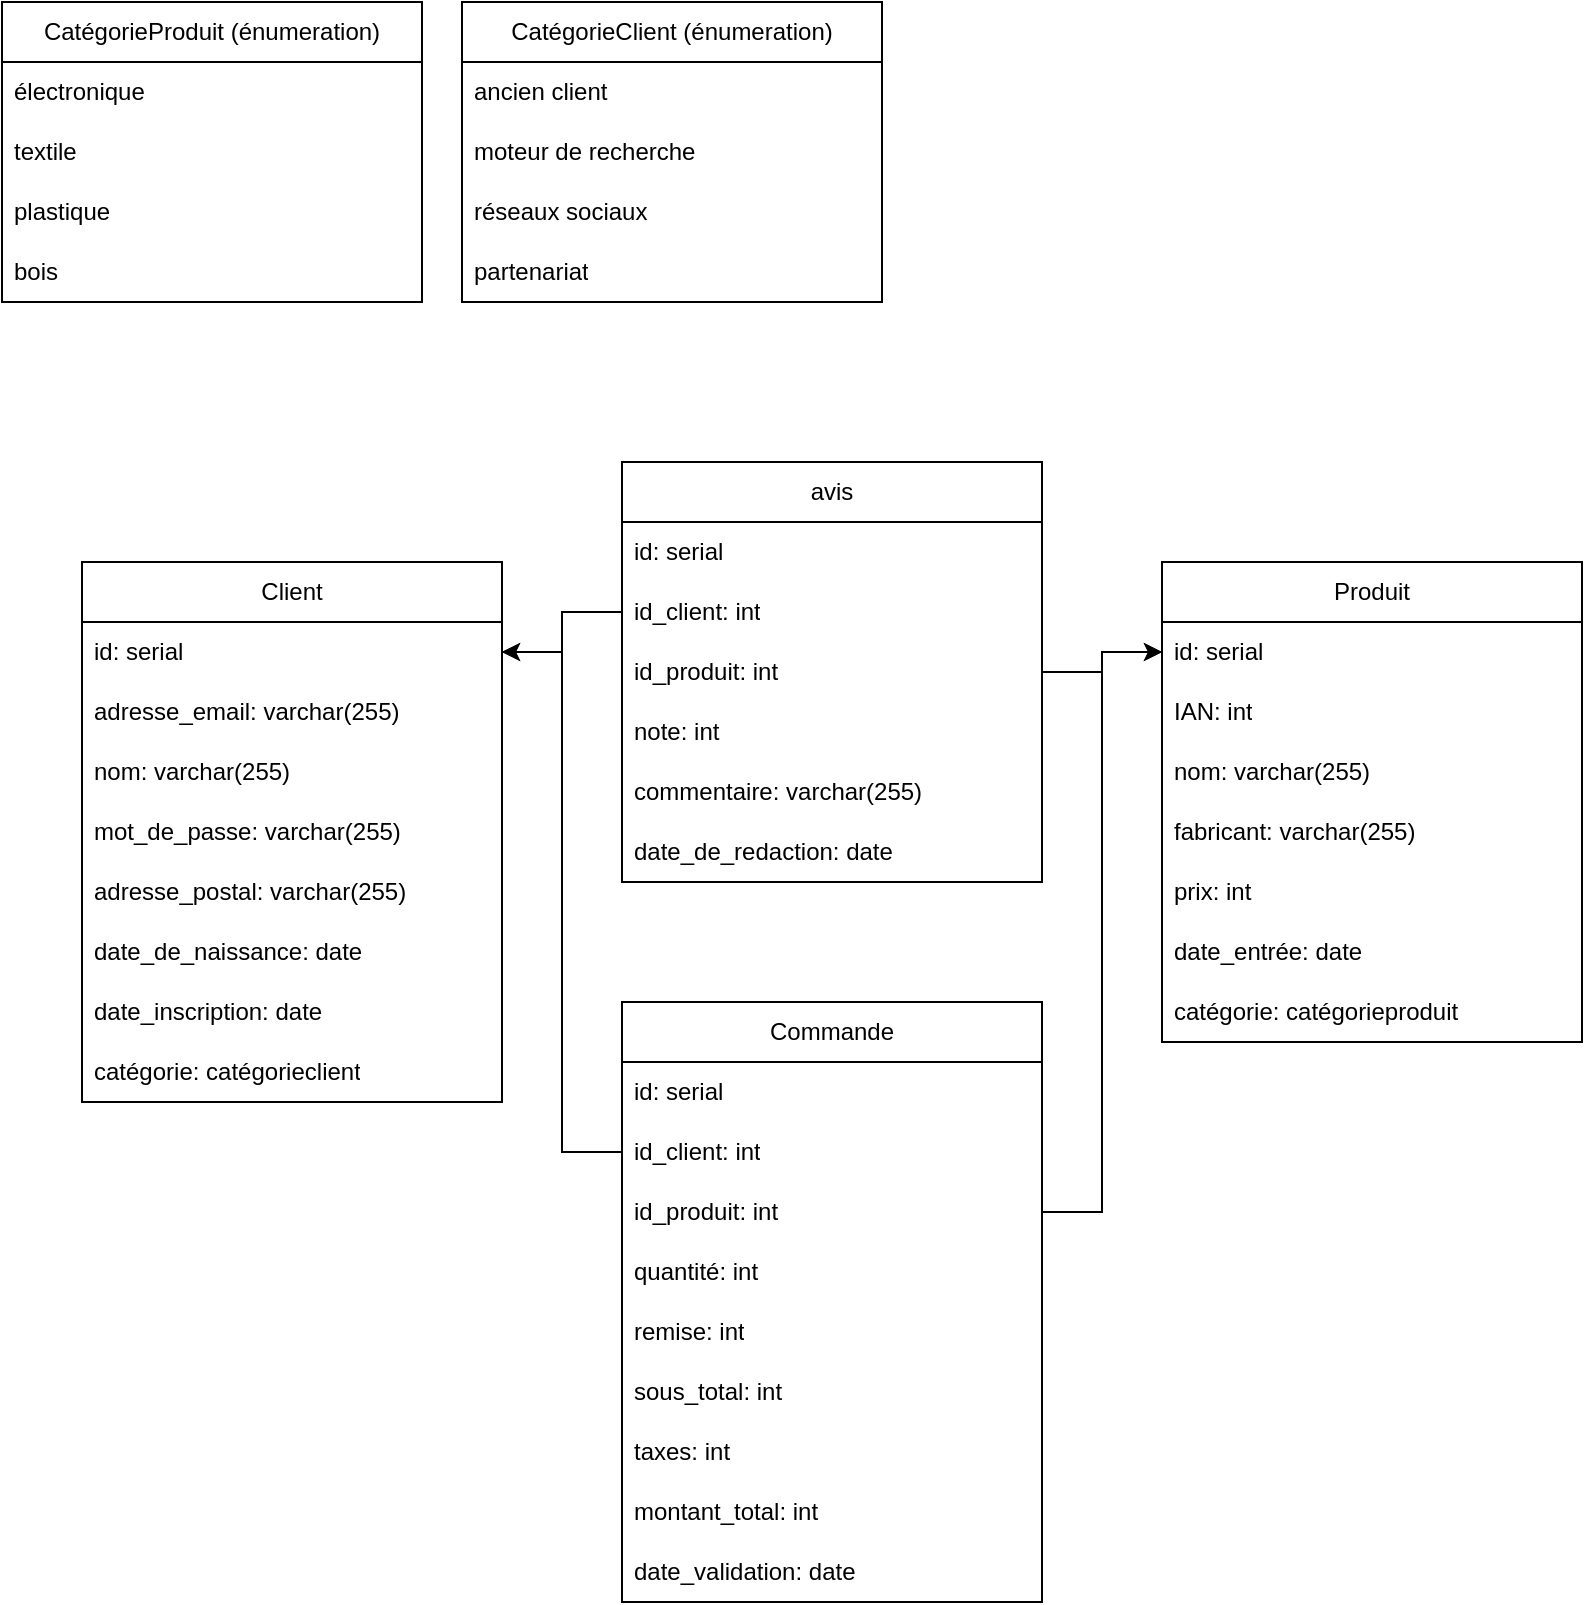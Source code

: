 <mxfile version="26.0.10">
  <diagram name="Page-1" id="LDcwx5D8v6Vm7dS6ijMt">
    <mxGraphModel dx="1418" dy="867" grid="1" gridSize="10" guides="1" tooltips="1" connect="1" arrows="1" fold="1" page="1" pageScale="1" pageWidth="827" pageHeight="1169" math="0" shadow="0">
      <root>
        <mxCell id="0" />
        <mxCell id="1" parent="0" />
        <mxCell id="twh0mkNMYv_s6yPnU_cw-5" value="Produit" style="swimlane;fontStyle=0;childLayout=stackLayout;horizontal=1;startSize=30;horizontalStack=0;resizeParent=1;resizeParentMax=0;resizeLast=0;collapsible=1;marginBottom=0;whiteSpace=wrap;html=1;" vertex="1" parent="1">
          <mxGeometry x="600" y="290" width="210" height="240" as="geometry">
            <mxRectangle x="270" y="310" width="60" height="30" as="alternateBounds" />
          </mxGeometry>
        </mxCell>
        <mxCell id="twh0mkNMYv_s6yPnU_cw-53" value="id: serial" style="text;strokeColor=none;fillColor=none;align=left;verticalAlign=middle;spacingLeft=4;spacingRight=4;overflow=hidden;points=[[0,0.5],[1,0.5]];portConstraint=eastwest;rotatable=0;whiteSpace=wrap;html=1;" vertex="1" parent="twh0mkNMYv_s6yPnU_cw-5">
          <mxGeometry y="30" width="210" height="30" as="geometry" />
        </mxCell>
        <mxCell id="twh0mkNMYv_s6yPnU_cw-7" value="IAN: int" style="text;strokeColor=none;fillColor=none;align=left;verticalAlign=middle;spacingLeft=4;spacingRight=4;overflow=hidden;points=[[0,0.5],[1,0.5]];portConstraint=eastwest;rotatable=0;whiteSpace=wrap;html=1;" vertex="1" parent="twh0mkNMYv_s6yPnU_cw-5">
          <mxGeometry y="60" width="210" height="30" as="geometry" />
        </mxCell>
        <mxCell id="twh0mkNMYv_s6yPnU_cw-6" value="nom: varchar(255)" style="text;strokeColor=none;fillColor=none;align=left;verticalAlign=middle;spacingLeft=4;spacingRight=4;overflow=hidden;points=[[0,0.5],[1,0.5]];portConstraint=eastwest;rotatable=0;whiteSpace=wrap;html=1;" vertex="1" parent="twh0mkNMYv_s6yPnU_cw-5">
          <mxGeometry y="90" width="210" height="30" as="geometry" />
        </mxCell>
        <mxCell id="twh0mkNMYv_s6yPnU_cw-8" value="fabricant: varchar(255)" style="text;strokeColor=none;fillColor=none;align=left;verticalAlign=middle;spacingLeft=4;spacingRight=4;overflow=hidden;points=[[0,0.5],[1,0.5]];portConstraint=eastwest;rotatable=0;whiteSpace=wrap;html=1;" vertex="1" parent="twh0mkNMYv_s6yPnU_cw-5">
          <mxGeometry y="120" width="210" height="30" as="geometry" />
        </mxCell>
        <mxCell id="twh0mkNMYv_s6yPnU_cw-17" value="prix: int" style="text;strokeColor=none;fillColor=none;align=left;verticalAlign=middle;spacingLeft=4;spacingRight=4;overflow=hidden;points=[[0,0.5],[1,0.5]];portConstraint=eastwest;rotatable=0;whiteSpace=wrap;html=1;" vertex="1" parent="twh0mkNMYv_s6yPnU_cw-5">
          <mxGeometry y="150" width="210" height="30" as="geometry" />
        </mxCell>
        <mxCell id="twh0mkNMYv_s6yPnU_cw-18" value="date_entrée: date" style="text;strokeColor=none;fillColor=none;align=left;verticalAlign=middle;spacingLeft=4;spacingRight=4;overflow=hidden;points=[[0,0.5],[1,0.5]];portConstraint=eastwest;rotatable=0;whiteSpace=wrap;html=1;" vertex="1" parent="twh0mkNMYv_s6yPnU_cw-5">
          <mxGeometry y="180" width="210" height="30" as="geometry" />
        </mxCell>
        <mxCell id="twh0mkNMYv_s6yPnU_cw-20" value="catégorie: catégorieproduit" style="text;strokeColor=none;fillColor=none;align=left;verticalAlign=middle;spacingLeft=4;spacingRight=4;overflow=hidden;points=[[0,0.5],[1,0.5]];portConstraint=eastwest;rotatable=0;whiteSpace=wrap;html=1;" vertex="1" parent="twh0mkNMYv_s6yPnU_cw-5">
          <mxGeometry y="210" width="210" height="30" as="geometry" />
        </mxCell>
        <mxCell id="twh0mkNMYv_s6yPnU_cw-9" value="CatégorieProduit (énumeration)" style="swimlane;fontStyle=0;childLayout=stackLayout;horizontal=1;startSize=30;horizontalStack=0;resizeParent=1;resizeParentMax=0;resizeLast=0;collapsible=1;marginBottom=0;whiteSpace=wrap;html=1;" vertex="1" parent="1">
          <mxGeometry x="20" y="10" width="210" height="150" as="geometry">
            <mxRectangle x="340" y="390" width="60" height="30" as="alternateBounds" />
          </mxGeometry>
        </mxCell>
        <mxCell id="twh0mkNMYv_s6yPnU_cw-10" value="électronique" style="text;strokeColor=none;fillColor=none;align=left;verticalAlign=middle;spacingLeft=4;spacingRight=4;overflow=hidden;points=[[0,0.5],[1,0.5]];portConstraint=eastwest;rotatable=0;whiteSpace=wrap;html=1;" vertex="1" parent="twh0mkNMYv_s6yPnU_cw-9">
          <mxGeometry y="30" width="210" height="30" as="geometry" />
        </mxCell>
        <mxCell id="twh0mkNMYv_s6yPnU_cw-11" value="textile" style="text;strokeColor=none;fillColor=none;align=left;verticalAlign=middle;spacingLeft=4;spacingRight=4;overflow=hidden;points=[[0,0.5],[1,0.5]];portConstraint=eastwest;rotatable=0;whiteSpace=wrap;html=1;" vertex="1" parent="twh0mkNMYv_s6yPnU_cw-9">
          <mxGeometry y="60" width="210" height="30" as="geometry" />
        </mxCell>
        <mxCell id="twh0mkNMYv_s6yPnU_cw-12" value="plastique" style="text;strokeColor=none;fillColor=none;align=left;verticalAlign=middle;spacingLeft=4;spacingRight=4;overflow=hidden;points=[[0,0.5],[1,0.5]];portConstraint=eastwest;rotatable=0;whiteSpace=wrap;html=1;" vertex="1" parent="twh0mkNMYv_s6yPnU_cw-9">
          <mxGeometry y="90" width="210" height="30" as="geometry" />
        </mxCell>
        <mxCell id="twh0mkNMYv_s6yPnU_cw-19" value="bois" style="text;strokeColor=none;fillColor=none;align=left;verticalAlign=middle;spacingLeft=4;spacingRight=4;overflow=hidden;points=[[0,0.5],[1,0.5]];portConstraint=eastwest;rotatable=0;whiteSpace=wrap;html=1;" vertex="1" parent="twh0mkNMYv_s6yPnU_cw-9">
          <mxGeometry y="120" width="210" height="30" as="geometry" />
        </mxCell>
        <mxCell id="twh0mkNMYv_s6yPnU_cw-21" value="CatégorieClient (énumeration)" style="swimlane;fontStyle=0;childLayout=stackLayout;horizontal=1;startSize=30;horizontalStack=0;resizeParent=1;resizeParentMax=0;resizeLast=0;collapsible=1;marginBottom=0;whiteSpace=wrap;html=1;" vertex="1" parent="1">
          <mxGeometry x="250" y="10" width="210" height="150" as="geometry">
            <mxRectangle x="340" y="390" width="60" height="30" as="alternateBounds" />
          </mxGeometry>
        </mxCell>
        <mxCell id="twh0mkNMYv_s6yPnU_cw-22" value="ancien client" style="text;strokeColor=none;fillColor=none;align=left;verticalAlign=middle;spacingLeft=4;spacingRight=4;overflow=hidden;points=[[0,0.5],[1,0.5]];portConstraint=eastwest;rotatable=0;whiteSpace=wrap;html=1;" vertex="1" parent="twh0mkNMYv_s6yPnU_cw-21">
          <mxGeometry y="30" width="210" height="30" as="geometry" />
        </mxCell>
        <mxCell id="twh0mkNMYv_s6yPnU_cw-23" value="moteur de recherche" style="text;strokeColor=none;fillColor=none;align=left;verticalAlign=middle;spacingLeft=4;spacingRight=4;overflow=hidden;points=[[0,0.5],[1,0.5]];portConstraint=eastwest;rotatable=0;whiteSpace=wrap;html=1;" vertex="1" parent="twh0mkNMYv_s6yPnU_cw-21">
          <mxGeometry y="60" width="210" height="30" as="geometry" />
        </mxCell>
        <mxCell id="twh0mkNMYv_s6yPnU_cw-24" value="réseaux sociaux" style="text;strokeColor=none;fillColor=none;align=left;verticalAlign=middle;spacingLeft=4;spacingRight=4;overflow=hidden;points=[[0,0.5],[1,0.5]];portConstraint=eastwest;rotatable=0;whiteSpace=wrap;html=1;" vertex="1" parent="twh0mkNMYv_s6yPnU_cw-21">
          <mxGeometry y="90" width="210" height="30" as="geometry" />
        </mxCell>
        <mxCell id="twh0mkNMYv_s6yPnU_cw-25" value="partenariat" style="text;strokeColor=none;fillColor=none;align=left;verticalAlign=middle;spacingLeft=4;spacingRight=4;overflow=hidden;points=[[0,0.5],[1,0.5]];portConstraint=eastwest;rotatable=0;whiteSpace=wrap;html=1;" vertex="1" parent="twh0mkNMYv_s6yPnU_cw-21">
          <mxGeometry y="120" width="210" height="30" as="geometry" />
        </mxCell>
        <mxCell id="twh0mkNMYv_s6yPnU_cw-26" value="Client" style="swimlane;fontStyle=0;childLayout=stackLayout;horizontal=1;startSize=30;horizontalStack=0;resizeParent=1;resizeParentMax=0;resizeLast=0;collapsible=1;marginBottom=0;whiteSpace=wrap;html=1;" vertex="1" parent="1">
          <mxGeometry x="60" y="290" width="210" height="270" as="geometry">
            <mxRectangle x="270" y="310" width="60" height="30" as="alternateBounds" />
          </mxGeometry>
        </mxCell>
        <mxCell id="twh0mkNMYv_s6yPnU_cw-28" value="id: serial" style="text;strokeColor=none;fillColor=none;align=left;verticalAlign=middle;spacingLeft=4;spacingRight=4;overflow=hidden;points=[[0,0.5],[1,0.5]];portConstraint=eastwest;rotatable=0;whiteSpace=wrap;html=1;" vertex="1" parent="twh0mkNMYv_s6yPnU_cw-26">
          <mxGeometry y="30" width="210" height="30" as="geometry" />
        </mxCell>
        <mxCell id="twh0mkNMYv_s6yPnU_cw-51" value="adresse_email: varchar(255)" style="text;strokeColor=none;fillColor=none;align=left;verticalAlign=middle;spacingLeft=4;spacingRight=4;overflow=hidden;points=[[0,0.5],[1,0.5]];portConstraint=eastwest;rotatable=0;whiteSpace=wrap;html=1;" vertex="1" parent="twh0mkNMYv_s6yPnU_cw-26">
          <mxGeometry y="60" width="210" height="30" as="geometry" />
        </mxCell>
        <mxCell id="twh0mkNMYv_s6yPnU_cw-27" value="nom: varchar(255)" style="text;strokeColor=none;fillColor=none;align=left;verticalAlign=middle;spacingLeft=4;spacingRight=4;overflow=hidden;points=[[0,0.5],[1,0.5]];portConstraint=eastwest;rotatable=0;whiteSpace=wrap;html=1;" vertex="1" parent="twh0mkNMYv_s6yPnU_cw-26">
          <mxGeometry y="90" width="210" height="30" as="geometry" />
        </mxCell>
        <mxCell id="twh0mkNMYv_s6yPnU_cw-29" value="mot_de_passe: varchar(255)" style="text;strokeColor=none;fillColor=none;align=left;verticalAlign=middle;spacingLeft=4;spacingRight=4;overflow=hidden;points=[[0,0.5],[1,0.5]];portConstraint=eastwest;rotatable=0;whiteSpace=wrap;html=1;" vertex="1" parent="twh0mkNMYv_s6yPnU_cw-26">
          <mxGeometry y="120" width="210" height="30" as="geometry" />
        </mxCell>
        <mxCell id="twh0mkNMYv_s6yPnU_cw-30" value="adresse_postal: varchar(255)" style="text;strokeColor=none;fillColor=none;align=left;verticalAlign=middle;spacingLeft=4;spacingRight=4;overflow=hidden;points=[[0,0.5],[1,0.5]];portConstraint=eastwest;rotatable=0;whiteSpace=wrap;html=1;" vertex="1" parent="twh0mkNMYv_s6yPnU_cw-26">
          <mxGeometry y="150" width="210" height="30" as="geometry" />
        </mxCell>
        <mxCell id="twh0mkNMYv_s6yPnU_cw-31" value="date_de_naissance: date" style="text;strokeColor=none;fillColor=none;align=left;verticalAlign=middle;spacingLeft=4;spacingRight=4;overflow=hidden;points=[[0,0.5],[1,0.5]];portConstraint=eastwest;rotatable=0;whiteSpace=wrap;html=1;" vertex="1" parent="twh0mkNMYv_s6yPnU_cw-26">
          <mxGeometry y="180" width="210" height="30" as="geometry" />
        </mxCell>
        <mxCell id="twh0mkNMYv_s6yPnU_cw-32" value="date_inscription: date" style="text;strokeColor=none;fillColor=none;align=left;verticalAlign=middle;spacingLeft=4;spacingRight=4;overflow=hidden;points=[[0,0.5],[1,0.5]];portConstraint=eastwest;rotatable=0;whiteSpace=wrap;html=1;" vertex="1" parent="twh0mkNMYv_s6yPnU_cw-26">
          <mxGeometry y="210" width="210" height="30" as="geometry" />
        </mxCell>
        <mxCell id="twh0mkNMYv_s6yPnU_cw-40" value="catégorie: catégorieclient" style="text;strokeColor=none;fillColor=none;align=left;verticalAlign=middle;spacingLeft=4;spacingRight=4;overflow=hidden;points=[[0,0.5],[1,0.5]];portConstraint=eastwest;rotatable=0;whiteSpace=wrap;html=1;" vertex="1" parent="twh0mkNMYv_s6yPnU_cw-26">
          <mxGeometry y="240" width="210" height="30" as="geometry" />
        </mxCell>
        <mxCell id="twh0mkNMYv_s6yPnU_cw-33" value="avis" style="swimlane;fontStyle=0;childLayout=stackLayout;horizontal=1;startSize=30;horizontalStack=0;resizeParent=1;resizeParentMax=0;resizeLast=0;collapsible=1;marginBottom=0;whiteSpace=wrap;html=1;" vertex="1" parent="1">
          <mxGeometry x="330" y="240" width="210" height="210" as="geometry">
            <mxRectangle x="270" y="310" width="60" height="30" as="alternateBounds" />
          </mxGeometry>
        </mxCell>
        <mxCell id="twh0mkNMYv_s6yPnU_cw-52" value="id: serial" style="text;strokeColor=none;fillColor=none;align=left;verticalAlign=middle;spacingLeft=4;spacingRight=4;overflow=hidden;points=[[0,0.5],[1,0.5]];portConstraint=eastwest;rotatable=0;whiteSpace=wrap;html=1;" vertex="1" parent="twh0mkNMYv_s6yPnU_cw-33">
          <mxGeometry y="30" width="210" height="30" as="geometry" />
        </mxCell>
        <mxCell id="twh0mkNMYv_s6yPnU_cw-35" value="id_client: int" style="text;strokeColor=none;fillColor=none;align=left;verticalAlign=middle;spacingLeft=4;spacingRight=4;overflow=hidden;points=[[0,0.5],[1,0.5]];portConstraint=eastwest;rotatable=0;whiteSpace=wrap;html=1;" vertex="1" parent="twh0mkNMYv_s6yPnU_cw-33">
          <mxGeometry y="60" width="210" height="30" as="geometry" />
        </mxCell>
        <mxCell id="twh0mkNMYv_s6yPnU_cw-48" value="id_produit: int" style="text;strokeColor=none;fillColor=none;align=left;verticalAlign=middle;spacingLeft=4;spacingRight=4;overflow=hidden;points=[[0,0.5],[1,0.5]];portConstraint=eastwest;rotatable=0;whiteSpace=wrap;html=1;" vertex="1" parent="twh0mkNMYv_s6yPnU_cw-33">
          <mxGeometry y="90" width="210" height="30" as="geometry" />
        </mxCell>
        <mxCell id="twh0mkNMYv_s6yPnU_cw-37" value="note: int" style="text;strokeColor=none;fillColor=none;align=left;verticalAlign=middle;spacingLeft=4;spacingRight=4;overflow=hidden;points=[[0,0.5],[1,0.5]];portConstraint=eastwest;rotatable=0;whiteSpace=wrap;html=1;" vertex="1" parent="twh0mkNMYv_s6yPnU_cw-33">
          <mxGeometry y="120" width="210" height="30" as="geometry" />
        </mxCell>
        <mxCell id="twh0mkNMYv_s6yPnU_cw-36" value="commentaire: varchar(255)" style="text;strokeColor=none;fillColor=none;align=left;verticalAlign=middle;spacingLeft=4;spacingRight=4;overflow=hidden;points=[[0,0.5],[1,0.5]];portConstraint=eastwest;rotatable=0;whiteSpace=wrap;html=1;" vertex="1" parent="twh0mkNMYv_s6yPnU_cw-33">
          <mxGeometry y="150" width="210" height="30" as="geometry" />
        </mxCell>
        <mxCell id="twh0mkNMYv_s6yPnU_cw-38" value="date_de_redaction: date" style="text;strokeColor=none;fillColor=none;align=left;verticalAlign=middle;spacingLeft=4;spacingRight=4;overflow=hidden;points=[[0,0.5],[1,0.5]];portConstraint=eastwest;rotatable=0;whiteSpace=wrap;html=1;" vertex="1" parent="twh0mkNMYv_s6yPnU_cw-33">
          <mxGeometry y="180" width="210" height="30" as="geometry" />
        </mxCell>
        <mxCell id="twh0mkNMYv_s6yPnU_cw-41" value="Commande" style="swimlane;fontStyle=0;childLayout=stackLayout;horizontal=1;startSize=30;horizontalStack=0;resizeParent=1;resizeParentMax=0;resizeLast=0;collapsible=1;marginBottom=0;whiteSpace=wrap;html=1;" vertex="1" parent="1">
          <mxGeometry x="330" y="510" width="210" height="300" as="geometry">
            <mxRectangle x="270" y="310" width="60" height="30" as="alternateBounds" />
          </mxGeometry>
        </mxCell>
        <mxCell id="twh0mkNMYv_s6yPnU_cw-54" value="id: serial" style="text;strokeColor=none;fillColor=none;align=left;verticalAlign=middle;spacingLeft=4;spacingRight=4;overflow=hidden;points=[[0,0.5],[1,0.5]];portConstraint=eastwest;rotatable=0;whiteSpace=wrap;html=1;" vertex="1" parent="twh0mkNMYv_s6yPnU_cw-41">
          <mxGeometry y="30" width="210" height="30" as="geometry" />
        </mxCell>
        <mxCell id="twh0mkNMYv_s6yPnU_cw-42" value="id_client: int" style="text;strokeColor=none;fillColor=none;align=left;verticalAlign=middle;spacingLeft=4;spacingRight=4;overflow=hidden;points=[[0,0.5],[1,0.5]];portConstraint=eastwest;rotatable=0;whiteSpace=wrap;html=1;" vertex="1" parent="twh0mkNMYv_s6yPnU_cw-41">
          <mxGeometry y="60" width="210" height="30" as="geometry" />
        </mxCell>
        <mxCell id="twh0mkNMYv_s6yPnU_cw-43" value="id_produit: int" style="text;strokeColor=none;fillColor=none;align=left;verticalAlign=middle;spacingLeft=4;spacingRight=4;overflow=hidden;points=[[0,0.5],[1,0.5]];portConstraint=eastwest;rotatable=0;whiteSpace=wrap;html=1;" vertex="1" parent="twh0mkNMYv_s6yPnU_cw-41">
          <mxGeometry y="90" width="210" height="30" as="geometry" />
        </mxCell>
        <mxCell id="twh0mkNMYv_s6yPnU_cw-44" value="quantité: int" style="text;strokeColor=none;fillColor=none;align=left;verticalAlign=middle;spacingLeft=4;spacingRight=4;overflow=hidden;points=[[0,0.5],[1,0.5]];portConstraint=eastwest;rotatable=0;whiteSpace=wrap;html=1;" vertex="1" parent="twh0mkNMYv_s6yPnU_cw-41">
          <mxGeometry y="120" width="210" height="30" as="geometry" />
        </mxCell>
        <mxCell id="twh0mkNMYv_s6yPnU_cw-45" value="remise: int" style="text;strokeColor=none;fillColor=none;align=left;verticalAlign=middle;spacingLeft=4;spacingRight=4;overflow=hidden;points=[[0,0.5],[1,0.5]];portConstraint=eastwest;rotatable=0;whiteSpace=wrap;html=1;" vertex="1" parent="twh0mkNMYv_s6yPnU_cw-41">
          <mxGeometry y="150" width="210" height="30" as="geometry" />
        </mxCell>
        <mxCell id="twh0mkNMYv_s6yPnU_cw-46" value="sous_total: int" style="text;strokeColor=none;fillColor=none;align=left;verticalAlign=middle;spacingLeft=4;spacingRight=4;overflow=hidden;points=[[0,0.5],[1,0.5]];portConstraint=eastwest;rotatable=0;whiteSpace=wrap;html=1;" vertex="1" parent="twh0mkNMYv_s6yPnU_cw-41">
          <mxGeometry y="180" width="210" height="30" as="geometry" />
        </mxCell>
        <mxCell id="twh0mkNMYv_s6yPnU_cw-47" value="taxes: int" style="text;strokeColor=none;fillColor=none;align=left;verticalAlign=middle;spacingLeft=4;spacingRight=4;overflow=hidden;points=[[0,0.5],[1,0.5]];portConstraint=eastwest;rotatable=0;whiteSpace=wrap;html=1;" vertex="1" parent="twh0mkNMYv_s6yPnU_cw-41">
          <mxGeometry y="210" width="210" height="30" as="geometry" />
        </mxCell>
        <mxCell id="twh0mkNMYv_s6yPnU_cw-49" value="montant_total: int" style="text;strokeColor=none;fillColor=none;align=left;verticalAlign=middle;spacingLeft=4;spacingRight=4;overflow=hidden;points=[[0,0.5],[1,0.5]];portConstraint=eastwest;rotatable=0;whiteSpace=wrap;html=1;" vertex="1" parent="twh0mkNMYv_s6yPnU_cw-41">
          <mxGeometry y="240" width="210" height="30" as="geometry" />
        </mxCell>
        <mxCell id="twh0mkNMYv_s6yPnU_cw-50" value="date_validation: date" style="text;strokeColor=none;fillColor=none;align=left;verticalAlign=middle;spacingLeft=4;spacingRight=4;overflow=hidden;points=[[0,0.5],[1,0.5]];portConstraint=eastwest;rotatable=0;whiteSpace=wrap;html=1;" vertex="1" parent="twh0mkNMYv_s6yPnU_cw-41">
          <mxGeometry y="270" width="210" height="30" as="geometry" />
        </mxCell>
        <mxCell id="twh0mkNMYv_s6yPnU_cw-55" style="edgeStyle=orthogonalEdgeStyle;rounded=0;orthogonalLoop=1;jettySize=auto;html=1;exitX=0;exitY=0.5;exitDx=0;exitDy=0;" edge="1" parent="1" source="twh0mkNMYv_s6yPnU_cw-42" target="twh0mkNMYv_s6yPnU_cw-28">
          <mxGeometry relative="1" as="geometry" />
        </mxCell>
        <mxCell id="twh0mkNMYv_s6yPnU_cw-56" style="edgeStyle=orthogonalEdgeStyle;rounded=0;orthogonalLoop=1;jettySize=auto;html=1;exitX=1;exitY=0.5;exitDx=0;exitDy=0;entryX=0;entryY=0.5;entryDx=0;entryDy=0;" edge="1" parent="1" source="twh0mkNMYv_s6yPnU_cw-43" target="twh0mkNMYv_s6yPnU_cw-53">
          <mxGeometry relative="1" as="geometry" />
        </mxCell>
        <mxCell id="twh0mkNMYv_s6yPnU_cw-57" style="edgeStyle=orthogonalEdgeStyle;rounded=0;orthogonalLoop=1;jettySize=auto;html=1;exitX=0;exitY=0.5;exitDx=0;exitDy=0;entryX=1;entryY=0.5;entryDx=0;entryDy=0;" edge="1" parent="1" source="twh0mkNMYv_s6yPnU_cw-35" target="twh0mkNMYv_s6yPnU_cw-28">
          <mxGeometry relative="1" as="geometry" />
        </mxCell>
        <mxCell id="twh0mkNMYv_s6yPnU_cw-58" style="edgeStyle=orthogonalEdgeStyle;rounded=0;orthogonalLoop=1;jettySize=auto;html=1;exitX=1;exitY=0.5;exitDx=0;exitDy=0;entryX=0;entryY=0.5;entryDx=0;entryDy=0;" edge="1" parent="1" source="twh0mkNMYv_s6yPnU_cw-48" target="twh0mkNMYv_s6yPnU_cw-53">
          <mxGeometry relative="1" as="geometry" />
        </mxCell>
      </root>
    </mxGraphModel>
  </diagram>
</mxfile>
